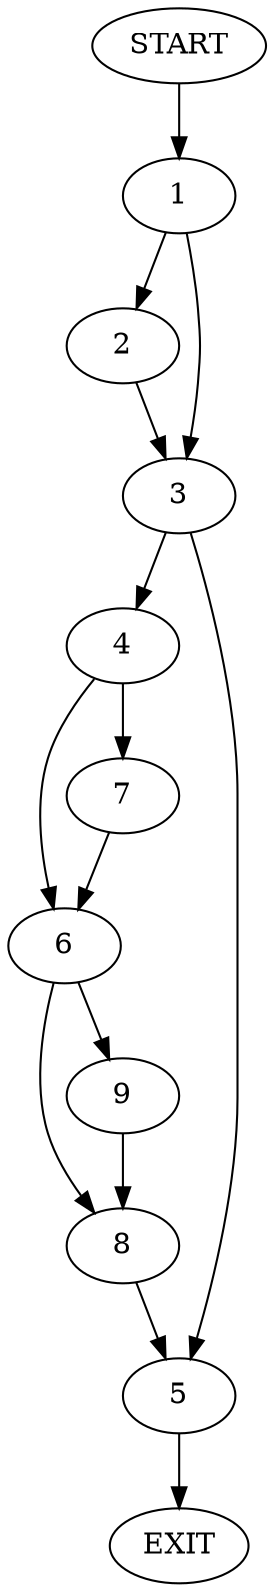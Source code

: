 digraph {
0 [label="START"]
10 [label="EXIT"]
0 -> 1
1 -> 2
1 -> 3
3 -> 4
3 -> 5
2 -> 3
5 -> 10
4 -> 6
4 -> 7
7 -> 6
6 -> 8
6 -> 9
8 -> 5
9 -> 8
}
